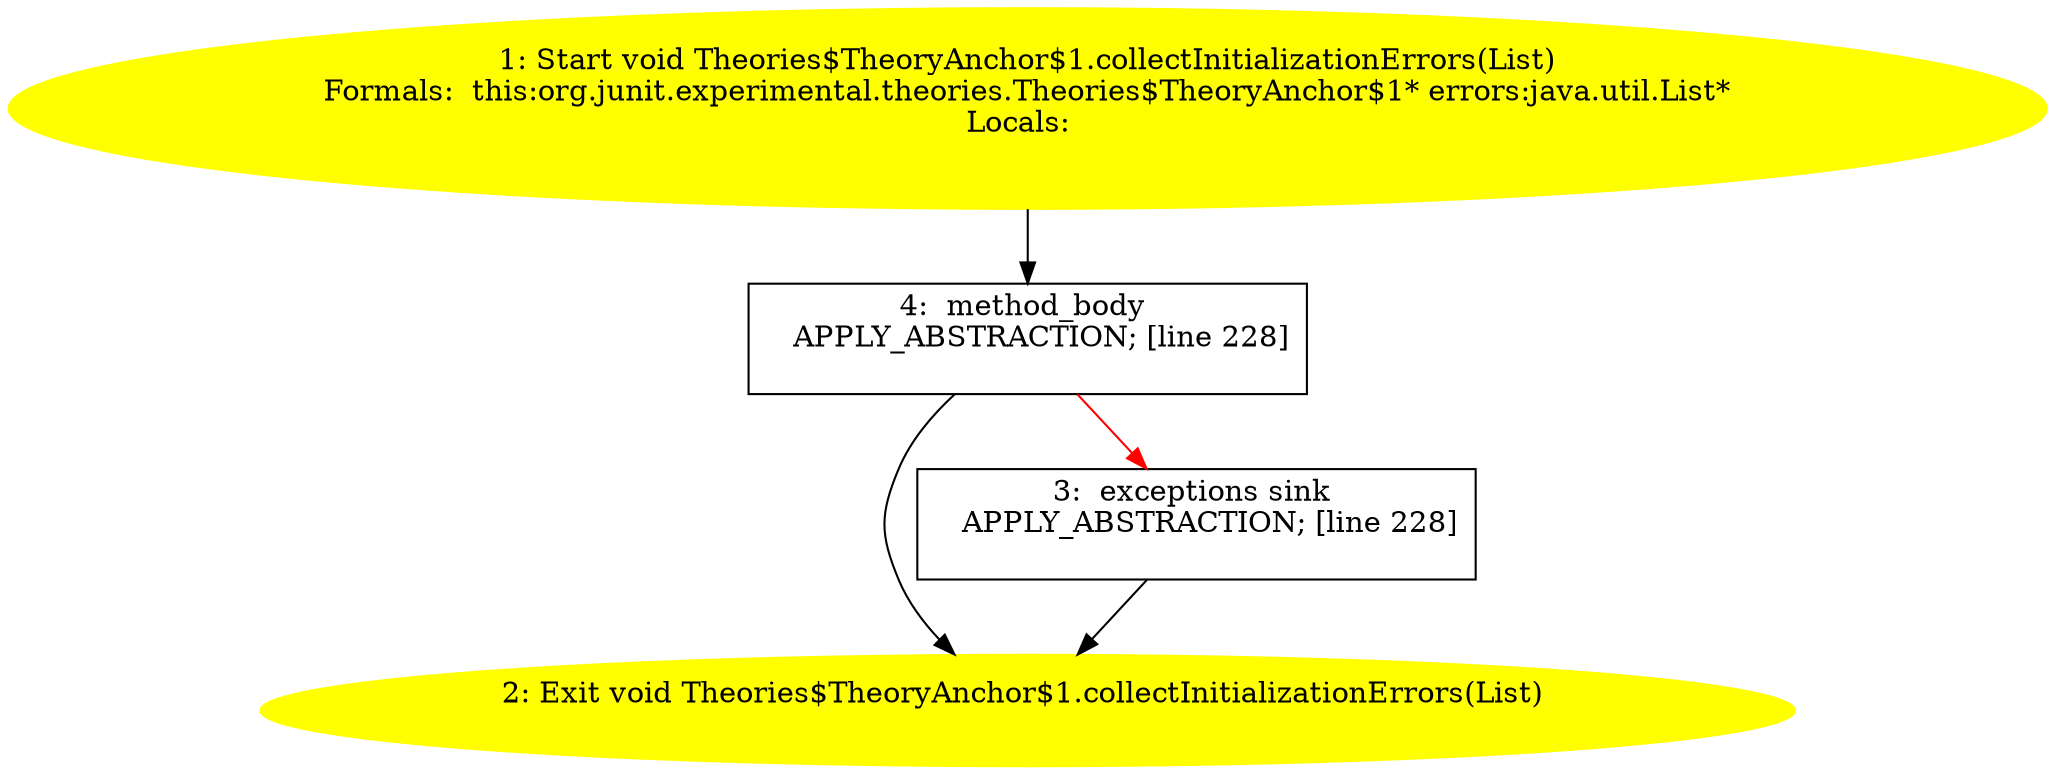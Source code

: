 /* @generated */
digraph cfg {
"org.junit.experimental.theories.Theories$TheoryAnchor$1.collectInitializationErrors(java.util.List):.b7b276b4234c8cf0f854e5c6d6181187_1" [label="1: Start void Theories$TheoryAnchor$1.collectInitializationErrors(List)\nFormals:  this:org.junit.experimental.theories.Theories$TheoryAnchor$1* errors:java.util.List*\nLocals:  \n  " color=yellow style=filled]
	

	 "org.junit.experimental.theories.Theories$TheoryAnchor$1.collectInitializationErrors(java.util.List):.b7b276b4234c8cf0f854e5c6d6181187_1" -> "org.junit.experimental.theories.Theories$TheoryAnchor$1.collectInitializationErrors(java.util.List):.b7b276b4234c8cf0f854e5c6d6181187_4" ;
"org.junit.experimental.theories.Theories$TheoryAnchor$1.collectInitializationErrors(java.util.List):.b7b276b4234c8cf0f854e5c6d6181187_2" [label="2: Exit void Theories$TheoryAnchor$1.collectInitializationErrors(List) \n  " color=yellow style=filled]
	

"org.junit.experimental.theories.Theories$TheoryAnchor$1.collectInitializationErrors(java.util.List):.b7b276b4234c8cf0f854e5c6d6181187_3" [label="3:  exceptions sink \n   APPLY_ABSTRACTION; [line 228]\n " shape="box"]
	

	 "org.junit.experimental.theories.Theories$TheoryAnchor$1.collectInitializationErrors(java.util.List):.b7b276b4234c8cf0f854e5c6d6181187_3" -> "org.junit.experimental.theories.Theories$TheoryAnchor$1.collectInitializationErrors(java.util.List):.b7b276b4234c8cf0f854e5c6d6181187_2" ;
"org.junit.experimental.theories.Theories$TheoryAnchor$1.collectInitializationErrors(java.util.List):.b7b276b4234c8cf0f854e5c6d6181187_4" [label="4:  method_body \n   APPLY_ABSTRACTION; [line 228]\n " shape="box"]
	

	 "org.junit.experimental.theories.Theories$TheoryAnchor$1.collectInitializationErrors(java.util.List):.b7b276b4234c8cf0f854e5c6d6181187_4" -> "org.junit.experimental.theories.Theories$TheoryAnchor$1.collectInitializationErrors(java.util.List):.b7b276b4234c8cf0f854e5c6d6181187_2" ;
	 "org.junit.experimental.theories.Theories$TheoryAnchor$1.collectInitializationErrors(java.util.List):.b7b276b4234c8cf0f854e5c6d6181187_4" -> "org.junit.experimental.theories.Theories$TheoryAnchor$1.collectInitializationErrors(java.util.List):.b7b276b4234c8cf0f854e5c6d6181187_3" [color="red" ];
}
